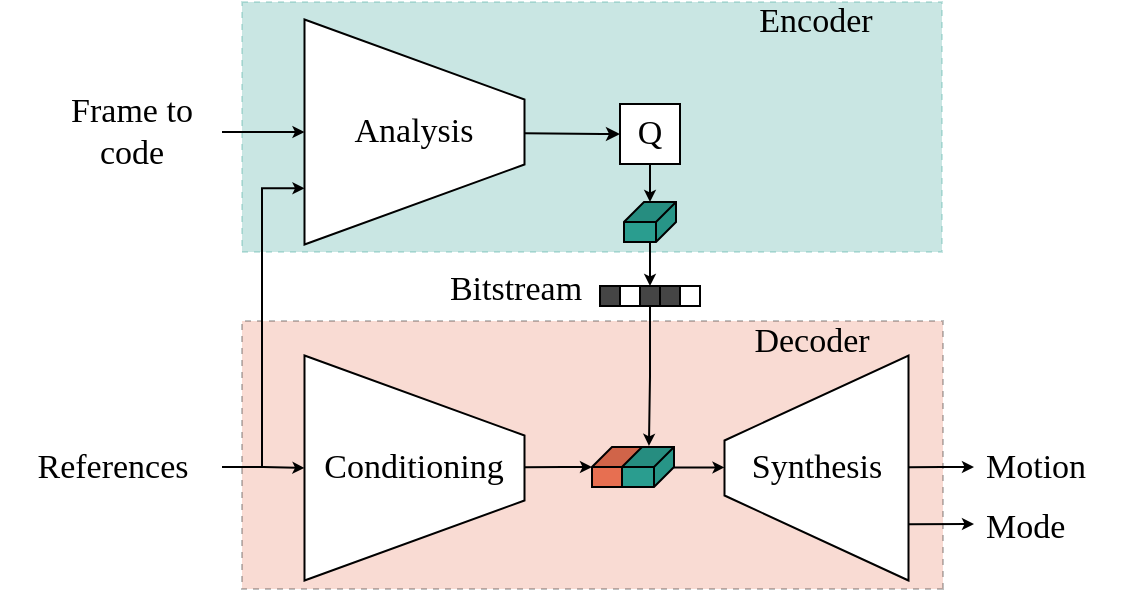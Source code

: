 <mxfile version="15.6.6" type="device"><diagram id="x5nyCVbzvxj87RiHNM_N" name="Page-1"><mxGraphModel dx="815" dy="1550" grid="1" gridSize="10" guides="1" tooltips="1" connect="1" arrows="1" fold="1" page="1" pageScale="1" pageWidth="827" pageHeight="1169" math="1" shadow="0"><root><mxCell id="0"/><mxCell id="1" parent="0"/><mxCell id="dVJc-ff-XaMUtBizI61V-1" value="" style="rounded=0;whiteSpace=wrap;html=1;fontFamily=Raleway;fontSize=17;strokeWidth=1;dashed=1;opacity=25;perimeterSpacing=0;rotation=-180;strokeColor=default;fillColor=#E76F51;fontStyle=0;fontColor=default;labelBackgroundColor=default;" parent="1" vertex="1"><mxGeometry x="200" y="89.5" width="350.5" height="134" as="geometry"/></mxCell><mxCell id="FuKukY_1CJBOPl5QWAVC-3" value="" style="shape=cube;whiteSpace=wrap;html=1;boundedLbl=1;backgroundOutline=1;darkOpacity=0.05;darkOpacity2=0.1;size=10;direction=south;perimeterSpacing=0;shadow=0;sketch=0;strokeWidth=1;fillColor=#E76F51;fontStyle=0" parent="1" vertex="1"><mxGeometry x="375" y="152.5" width="26" height="20" as="geometry"/></mxCell><mxCell id="FuKukY_1CJBOPl5QWAVC-4" style="edgeStyle=orthogonalEdgeStyle;rounded=0;orthogonalLoop=1;jettySize=auto;html=1;fontSize=21;endSize=3;strokeWidth=1;fontStyle=0;entryX=0;entryY=0;entryDx=10;entryDy=26.0;entryPerimeter=0;" parent="1" source="FuKukY_1CJBOPl5QWAVC-5" target="FuKukY_1CJBOPl5QWAVC-3" edge="1"><mxGeometry relative="1" as="geometry"><Array as="points"><mxPoint x="361" y="163"/></Array><mxPoint x="350" y="163" as="targetPoint"/></mxGeometry></mxCell><mxCell id="FuKukY_1CJBOPl5QWAVC-5" value="&lt;span style=&quot;font-size: 17px&quot;&gt;&lt;font style=&quot;font-size: 17px&quot; face=&quot;Raleway&quot;&gt;Conditioning&lt;/font&gt;&lt;/span&gt;" style="shape=trapezoid;perimeter=trapezoidPerimeter;whiteSpace=wrap;html=1;fixedSize=1;rotation=90;horizontal=0;fontSize=17;size=40;strokeWidth=1;fontStyle=0" parent="1" vertex="1"><mxGeometry x="230" y="108" width="112.5" height="110" as="geometry"/></mxCell><mxCell id="dVJc-ff-XaMUtBizI61V-3" value="" style="rounded=0;whiteSpace=wrap;html=1;fontFamily=Raleway;fontSize=17;strokeColor=#2A9D8F;strokeWidth=1;dashed=1;fillColor=#2A9D8F;opacity=25;perimeterSpacing=0;fontStyle=0;fontColor=default;" parent="1" vertex="1"><mxGeometry x="200" y="-70" width="350" height="125" as="geometry"/></mxCell><mxCell id="dVJc-ff-XaMUtBizI61V-5" style="edgeStyle=orthogonalEdgeStyle;rounded=0;orthogonalLoop=1;jettySize=auto;html=1;entryX=0;entryY=0.5;entryDx=0;entryDy=0;fontSize=17;strokeWidth=1;endSize=4;fontStyle=0" parent="1" source="dVJc-ff-XaMUtBizI61V-6" target="dVJc-ff-XaMUtBizI61V-10" edge="1"><mxGeometry relative="1" as="geometry"><Array as="points"><mxPoint x="380" y="-4"/></Array></mxGeometry></mxCell><mxCell id="wRGdmiUi9rNJZTB1oLYi-3" style="edgeStyle=orthogonalEdgeStyle;rounded=0;orthogonalLoop=1;jettySize=auto;html=1;fontFamily=Raleway;exitX=1;exitY=0.5;exitDx=0;exitDy=0;endSize=3;strokeColor=default;labelBackgroundColor=default;fontColor=default;" parent="1" source="dVJc-ff-XaMUtBizI61V-114" target="dVJc-ff-XaMUtBizI61V-6" edge="1"><mxGeometry relative="1" as="geometry"/></mxCell><mxCell id="dVJc-ff-XaMUtBizI61V-6" value="&lt;span style=&quot;font-size: 17px;&quot;&gt;&lt;font style=&quot;font-size: 17px;&quot; face=&quot;Raleway&quot;&gt;Analysis&lt;/font&gt;&lt;/span&gt;" style="shape=trapezoid;perimeter=trapezoidPerimeter;whiteSpace=wrap;html=1;fixedSize=1;rotation=90;horizontal=0;fontSize=17;size=40;strokeWidth=1;fontStyle=0" parent="1" vertex="1"><mxGeometry x="230" y="-60" width="112.5" height="110" as="geometry"/></mxCell><mxCell id="dVJc-ff-XaMUtBizI61V-30" style="edgeStyle=orthogonalEdgeStyle;rounded=0;orthogonalLoop=1;jettySize=auto;html=1;entryX=0;entryY=0.5;entryDx=0;entryDy=0;strokeWidth=1;endSize=3;fontStyle=0;strokeColor=default;labelBackgroundColor=default;fontColor=default;" parent="1" source="dVJc-ff-XaMUtBizI61V-8" edge="1"><mxGeometry relative="1" as="geometry"><Array as="points"><mxPoint x="550" y="163"/></Array><mxPoint x="566" y="162.5" as="targetPoint"/></mxGeometry></mxCell><mxCell id="-Os-trmazJdgMfm5-Dlh-6" style="edgeStyle=orthogonalEdgeStyle;rounded=0;orthogonalLoop=1;jettySize=auto;html=1;exitX=0.25;exitY=1;exitDx=0;exitDy=0;labelBackgroundColor=default;fontSize=17;fontColor=default;endSize=3;strokeColor=default;" parent="1" source="dVJc-ff-XaMUtBizI61V-8" edge="1"><mxGeometry relative="1" as="geometry"><mxPoint x="566" y="191" as="targetPoint"/><Array as="points"><mxPoint x="533" y="191"/><mxPoint x="533" y="191"/></Array></mxGeometry></mxCell><mxCell id="dVJc-ff-XaMUtBizI61V-8" value="&lt;span style=&quot;font-size: 17px&quot;&gt;&lt;font style=&quot;font-size: 17px&quot; face=&quot;Raleway&quot;&gt;Synthesis&lt;/font&gt;&lt;/span&gt;" style="shape=trapezoid;perimeter=trapezoidPerimeter;html=1;fixedSize=1;rotation=90;horizontal=0;fontSize=17;size=42.5;strokeWidth=1;direction=west;labelBackgroundColor=#ffffff;fontStyle=0" parent="1" vertex="1"><mxGeometry x="431" y="117" width="112.5" height="92" as="geometry"/></mxCell><mxCell id="dVJc-ff-XaMUtBizI61V-88" style="edgeStyle=orthogonalEdgeStyle;rounded=0;orthogonalLoop=1;jettySize=auto;html=1;fontSize=21;endSize=3;strokeWidth=1;fontStyle=0" parent="1" source="dVJc-ff-XaMUtBizI61V-10" target="dVJc-ff-XaMUtBizI61V-78" edge="1"><mxGeometry relative="1" as="geometry"><mxPoint x="381" y="-5" as="targetPoint"/><Array as="points"><mxPoint x="391" y="-5"/><mxPoint x="391" y="-5"/></Array></mxGeometry></mxCell><mxCell id="dVJc-ff-XaMUtBizI61V-10" value="Q" style="rounded=0;whiteSpace=wrap;html=1;fontSize=17;fontFamily=Raleway;spacing=0;fontStyle=0;strokeWidth=1;" parent="1" vertex="1"><mxGeometry x="389" y="-19" width="30" height="30" as="geometry"/></mxCell><mxCell id="dVJc-ff-XaMUtBizI61V-11" value="" style="group;fontStyle=0;strokeWidth=1;" parent="1" vertex="1" connectable="0"><mxGeometry x="379" y="72" width="50" height="10" as="geometry"/></mxCell><mxCell id="dVJc-ff-XaMUtBizI61V-12" value="" style="rounded=0;whiteSpace=wrap;html=1;fontSize=17;fillColor=#454545;strokeWidth=1;fontStyle=0" parent="dVJc-ff-XaMUtBizI61V-11" vertex="1"><mxGeometry width="10" height="10" as="geometry"/></mxCell><mxCell id="dVJc-ff-XaMUtBizI61V-13" value="" style="rounded=0;whiteSpace=wrap;html=1;fontSize=17;strokeWidth=1;fontStyle=0" parent="dVJc-ff-XaMUtBizI61V-11" vertex="1"><mxGeometry x="10" width="10" height="10" as="geometry"/></mxCell><mxCell id="dVJc-ff-XaMUtBizI61V-14" value="" style="rounded=0;whiteSpace=wrap;html=1;fontSize=17;fillColor=#454545;strokeWidth=1;fontStyle=0" parent="dVJc-ff-XaMUtBizI61V-11" vertex="1"><mxGeometry x="20" width="10" height="10" as="geometry"/></mxCell><mxCell id="dVJc-ff-XaMUtBizI61V-15" value="" style="rounded=0;whiteSpace=wrap;html=1;fontSize=17;fillColor=#454545;strokeWidth=1;fontStyle=0" parent="dVJc-ff-XaMUtBizI61V-11" vertex="1"><mxGeometry x="30" width="10" height="10" as="geometry"/></mxCell><mxCell id="dVJc-ff-XaMUtBizI61V-16" value="" style="rounded=0;whiteSpace=wrap;html=1;fontSize=17;strokeWidth=1;fontStyle=0" parent="dVJc-ff-XaMUtBizI61V-11" vertex="1"><mxGeometry x="40" width="10" height="10" as="geometry"/></mxCell><mxCell id="dVJc-ff-XaMUtBizI61V-89" style="edgeStyle=orthogonalEdgeStyle;rounded=0;orthogonalLoop=1;jettySize=auto;html=1;entryX=0.5;entryY=0;entryDx=0;entryDy=0;fontSize=21;endSize=3;strokeWidth=1;fontStyle=0" parent="1" source="dVJc-ff-XaMUtBizI61V-78" target="dVJc-ff-XaMUtBizI61V-14" edge="1"><mxGeometry relative="1" as="geometry"/></mxCell><mxCell id="dVJc-ff-XaMUtBizI61V-78" value="" style="shape=cube;whiteSpace=wrap;html=1;boundedLbl=1;backgroundOutline=1;darkOpacity=0.05;darkOpacity2=0.1;size=10;direction=south;perimeterSpacing=0;shadow=0;sketch=0;strokeWidth=1;fillColor=#2A9D8F;fontStyle=0" parent="1" vertex="1"><mxGeometry x="391" y="30" width="26" height="20" as="geometry"/></mxCell><mxCell id="dVJc-ff-XaMUtBizI61V-92" style="edgeStyle=orthogonalEdgeStyle;rounded=0;orthogonalLoop=1;jettySize=auto;html=1;fontSize=21;endSize=3;strokeWidth=1;fontStyle=0" parent="1" source="dVJc-ff-XaMUtBizI61V-90" target="dVJc-ff-XaMUtBizI61V-8" edge="1"><mxGeometry relative="1" as="geometry"><Array as="points"><mxPoint x="436" y="163"/><mxPoint x="436" y="163"/></Array></mxGeometry></mxCell><mxCell id="dVJc-ff-XaMUtBizI61V-90" value="" style="shape=cube;whiteSpace=wrap;html=1;boundedLbl=1;backgroundOutline=1;darkOpacity=0.05;darkOpacity2=0.1;size=10;direction=south;perimeterSpacing=0;shadow=0;sketch=0;strokeWidth=1;fillColor=#2A9D8F;fontStyle=0" parent="1" vertex="1"><mxGeometry x="390" y="152.5" width="26" height="20" as="geometry"/></mxCell><mxCell id="dVJc-ff-XaMUtBizI61V-91" style="edgeStyle=orthogonalEdgeStyle;rounded=0;orthogonalLoop=1;jettySize=auto;html=1;entryX=-0.027;entryY=0.482;entryDx=0;entryDy=0;entryPerimeter=0;fontSize=21;endSize=3;strokeWidth=1;fontStyle=0" parent="1" source="dVJc-ff-XaMUtBizI61V-14" target="dVJc-ff-XaMUtBizI61V-90" edge="1"><mxGeometry relative="1" as="geometry"/></mxCell><mxCell id="dVJc-ff-XaMUtBizI61V-114" value="Frame to code" style="text;html=1;strokeColor=none;fillColor=none;align=center;verticalAlign=middle;whiteSpace=wrap;rounded=0;fontFamily=Raleway;fontSize=17;fontStyle=0;strokeWidth=1;direction=east;fontColor=default;" parent="1" vertex="1"><mxGeometry x="100" y="-15" width="90" height="20" as="geometry"/></mxCell><mxCell id="FuKukY_1CJBOPl5QWAVC-7" style="edgeStyle=orthogonalEdgeStyle;rounded=0;orthogonalLoop=1;jettySize=auto;html=1;entryX=0.5;entryY=1;entryDx=0;entryDy=0;endSize=3;strokeWidth=1;fontStyle=0" parent="1" source="FuKukY_1CJBOPl5QWAVC-6" target="FuKukY_1CJBOPl5QWAVC-5" edge="1"><mxGeometry relative="1" as="geometry"/></mxCell><mxCell id="80aB3l5eEtsMlgRS_nt9-2" style="edgeStyle=orthogonalEdgeStyle;rounded=0;orthogonalLoop=1;jettySize=auto;html=1;entryX=0.75;entryY=1;entryDx=0;entryDy=0;strokeWidth=1;exitX=1;exitY=0.5;exitDx=0;exitDy=0;endSize=3;strokeColor=default;labelBackgroundColor=default;fontColor=default;" parent="1" source="FuKukY_1CJBOPl5QWAVC-6" target="dVJc-ff-XaMUtBizI61V-6" edge="1"><mxGeometry relative="1" as="geometry"><Array as="points"><mxPoint x="210" y="162"/><mxPoint x="210" y="23"/></Array></mxGeometry></mxCell><mxCell id="FuKukY_1CJBOPl5QWAVC-6" value="References" style="text;html=1;strokeColor=none;fillColor=none;align=center;verticalAlign=middle;whiteSpace=wrap;rounded=0;fontFamily=Raleway;fontSize=17;strokeWidth=1;fontStyle=0" parent="1" vertex="1"><mxGeometry x="79.5" y="152.5" width="110.5" height="20" as="geometry"/></mxCell><mxCell id="80aB3l5eEtsMlgRS_nt9-1" value="&lt;font style=&quot;font-size: 17px&quot; face=&quot;Raleway&quot;&gt;Motion &lt;br&gt;&lt;/font&gt;" style="text;html=1;strokeColor=none;fillColor=none;align=left;verticalAlign=middle;whiteSpace=wrap;rounded=0;labelBackgroundColor=none;fontSize=21;opacity=25;fontStyle=0;strokeWidth=1;fontColor=default;" parent="1" vertex="1"><mxGeometry x="570.25" y="147.5" width="80" height="25" as="geometry"/></mxCell><mxCell id="-Os-trmazJdgMfm5-Dlh-7" value="&lt;font style=&quot;font-size: 17px&quot; face=&quot;Raleway&quot;&gt;Mode&lt;br&gt;&lt;/font&gt;" style="text;html=1;strokeColor=none;fillColor=none;align=left;verticalAlign=middle;whiteSpace=wrap;rounded=0;labelBackgroundColor=none;fontSize=21;opacity=25;fontStyle=0;strokeWidth=1;fontColor=default;" parent="1" vertex="1"><mxGeometry x="570.25" y="177.5" width="60" height="25" as="geometry"/></mxCell><mxCell id="l6698L95F4J_eY8w-VEJ-1" value="Encoder" style="text;html=1;strokeColor=none;fillColor=none;align=center;verticalAlign=middle;whiteSpace=wrap;rounded=0;fontFamily=Raleway;fontSize=17;fontStyle=0;strokeWidth=1;direction=east;fontColor=default;" vertex="1" parent="1"><mxGeometry x="442.25" y="-70" width="90" height="20" as="geometry"/></mxCell><mxCell id="l6698L95F4J_eY8w-VEJ-2" value="Decoder" style="text;html=1;strokeColor=none;fillColor=none;align=center;verticalAlign=middle;whiteSpace=wrap;rounded=0;fontFamily=Raleway;fontSize=17;fontStyle=0;strokeWidth=1;direction=east;fontColor=default;" vertex="1" parent="1"><mxGeometry x="440" y="89.5" width="90" height="20" as="geometry"/></mxCell><mxCell id="l6698L95F4J_eY8w-VEJ-3" value="Bitstream" style="text;html=1;strokeColor=none;fillColor=none;align=center;verticalAlign=middle;whiteSpace=wrap;rounded=0;fontFamily=Raleway;fontSize=17;fontStyle=0;strokeWidth=1;direction=east;fontColor=default;" vertex="1" parent="1"><mxGeometry x="292" y="64" width="90" height="20" as="geometry"/></mxCell></root></mxGraphModel></diagram></mxfile>